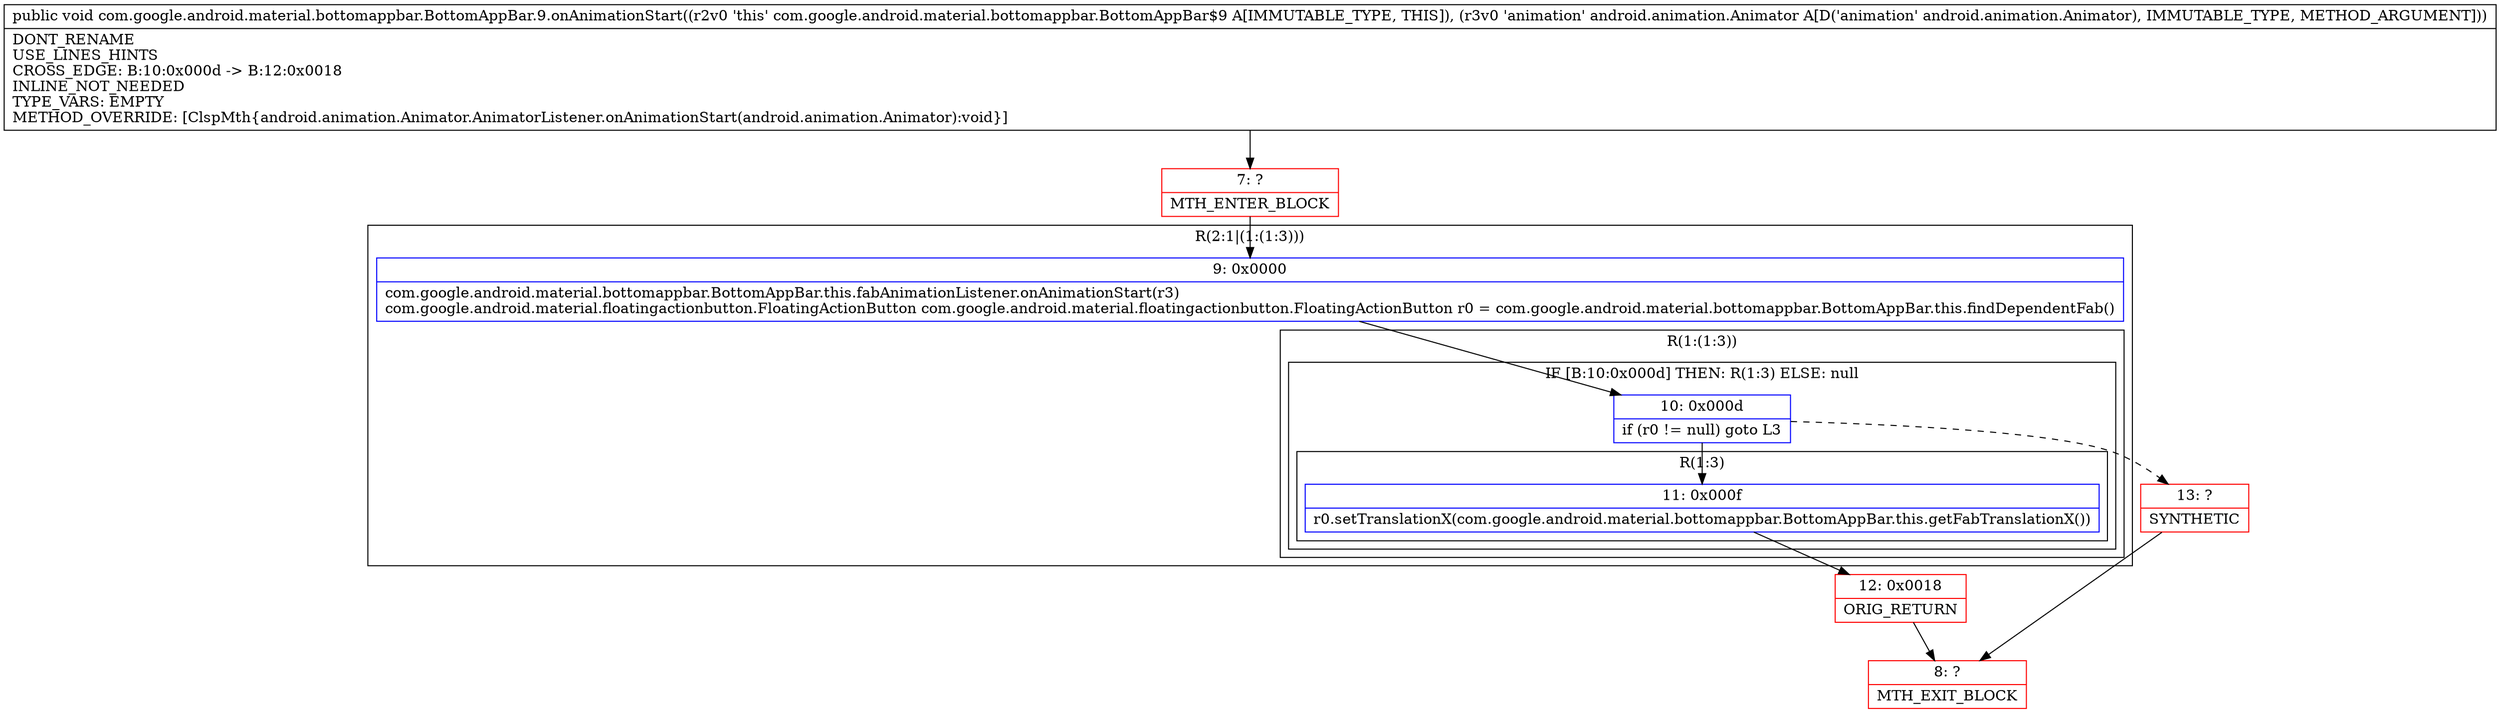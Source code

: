 digraph "CFG forcom.google.android.material.bottomappbar.BottomAppBar.9.onAnimationStart(Landroid\/animation\/Animator;)V" {
subgraph cluster_Region_64967954 {
label = "R(2:1|(1:(1:3)))";
node [shape=record,color=blue];
Node_9 [shape=record,label="{9\:\ 0x0000|com.google.android.material.bottomappbar.BottomAppBar.this.fabAnimationListener.onAnimationStart(r3)\lcom.google.android.material.floatingactionbutton.FloatingActionButton com.google.android.material.floatingactionbutton.FloatingActionButton r0 = com.google.android.material.bottomappbar.BottomAppBar.this.findDependentFab()\l}"];
subgraph cluster_Region_1214261216 {
label = "R(1:(1:3))";
node [shape=record,color=blue];
subgraph cluster_IfRegion_1351815730 {
label = "IF [B:10:0x000d] THEN: R(1:3) ELSE: null";
node [shape=record,color=blue];
Node_10 [shape=record,label="{10\:\ 0x000d|if (r0 != null) goto L3\l}"];
subgraph cluster_Region_1786599487 {
label = "R(1:3)";
node [shape=record,color=blue];
Node_11 [shape=record,label="{11\:\ 0x000f|r0.setTranslationX(com.google.android.material.bottomappbar.BottomAppBar.this.getFabTranslationX())\l}"];
}
}
}
}
Node_7 [shape=record,color=red,label="{7\:\ ?|MTH_ENTER_BLOCK\l}"];
Node_12 [shape=record,color=red,label="{12\:\ 0x0018|ORIG_RETURN\l}"];
Node_8 [shape=record,color=red,label="{8\:\ ?|MTH_EXIT_BLOCK\l}"];
Node_13 [shape=record,color=red,label="{13\:\ ?|SYNTHETIC\l}"];
MethodNode[shape=record,label="{public void com.google.android.material.bottomappbar.BottomAppBar.9.onAnimationStart((r2v0 'this' com.google.android.material.bottomappbar.BottomAppBar$9 A[IMMUTABLE_TYPE, THIS]), (r3v0 'animation' android.animation.Animator A[D('animation' android.animation.Animator), IMMUTABLE_TYPE, METHOD_ARGUMENT]))  | DONT_RENAME\lUSE_LINES_HINTS\lCROSS_EDGE: B:10:0x000d \-\> B:12:0x0018\lINLINE_NOT_NEEDED\lTYPE_VARS: EMPTY\lMETHOD_OVERRIDE: [ClspMth\{android.animation.Animator.AnimatorListener.onAnimationStart(android.animation.Animator):void\}]\l}"];
MethodNode -> Node_7;Node_9 -> Node_10;
Node_10 -> Node_11;
Node_10 -> Node_13[style=dashed];
Node_11 -> Node_12;
Node_7 -> Node_9;
Node_12 -> Node_8;
Node_13 -> Node_8;
}

